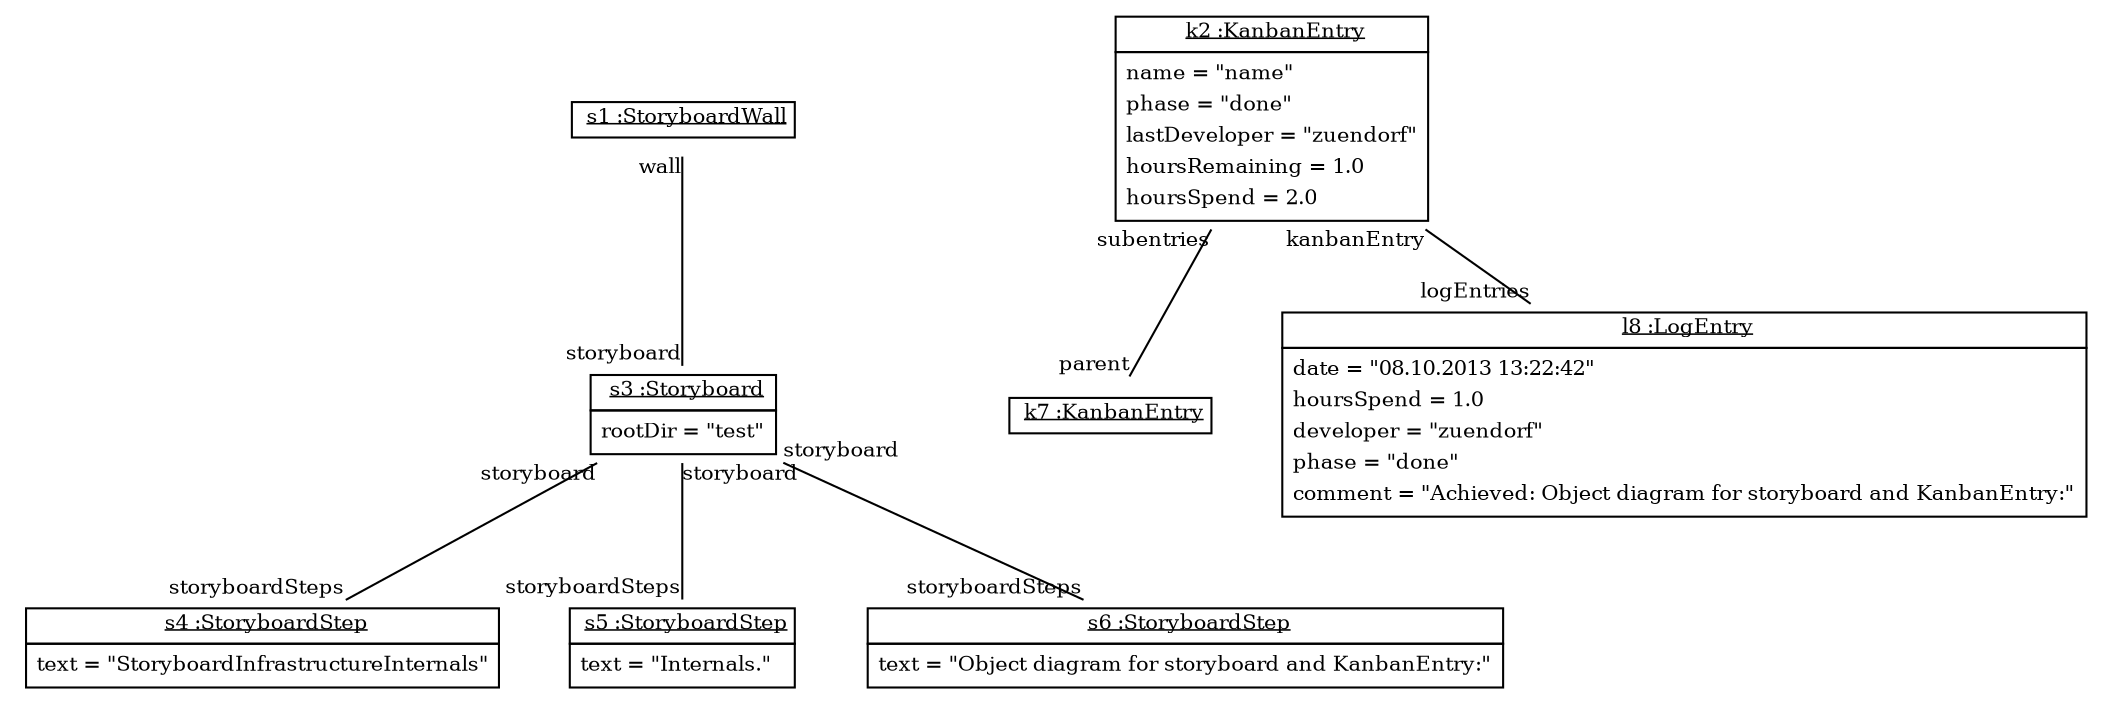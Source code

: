 graph ObjectDiagram {
   node [shape = none, fontsize = 10];
   edge [fontsize = 10];
   compound=true;

s1 [label=<<table border='0' cellborder='1' cellspacing='0'> <tr> <td href="../../SDMLib/src/org/sdmlib/storyboards/StoryboardWall.java"> <u>s1 :StoryboardWall</u></td></tr></table>>];
s3 [label=<<table border='0' cellborder='1' cellspacing='0'> <tr> <td href="../../SDMLib/src/org/sdmlib/storyboards/Storyboard.java"> <u>s3 :Storyboard</u></td></tr><tr><td><table border='0' cellborder='0' cellspacing='0'><tr><td align='left'>rootDir = "test"</td></tr></table></td></tr></table>>];
s4 [label=<<table border='0' cellborder='1' cellspacing='0'> <tr> <td href="../../SDMLib/src/org/sdmlib/storyboards/StoryboardStep.java"> <u>s4 :StoryboardStep</u></td></tr><tr><td><table border='0' cellborder='0' cellspacing='0'><tr><td align='left'>text = "StoryboardInfrastructureInternals"</td></tr></table></td></tr></table>>];
s5 [label=<<table border='0' cellborder='1' cellspacing='0'> <tr> <td href="../../SDMLib/src/org/sdmlib/storyboards/StoryboardStep.java"> <u>s5 :StoryboardStep</u></td></tr><tr><td><table border='0' cellborder='0' cellspacing='0'><tr><td align='left'>text = "Internals."</td></tr></table></td></tr></table>>];
s6 [label=<<table border='0' cellborder='1' cellspacing='0'> <tr> <td href="../../SDMLib/src/org/sdmlib/storyboards/StoryboardStep.java"> <u>s6 :StoryboardStep</u></td></tr><tr><td><table border='0' cellborder='0' cellspacing='0'><tr><td align='left'>text = "Object diagram for storyboard and KanbanEntry:"</td></tr></table></td></tr></table>>];
k2 [label=<<table border='0' cellborder='1' cellspacing='0'> <tr> <td href="../../SDMLib/src/org/sdmlib/storyboards/KanbanEntry.java"> <u>k2 :KanbanEntry</u></td></tr><tr><td><table border='0' cellborder='0' cellspacing='0'><tr><td align='left'>name = "name"</td></tr><tr><td align='left'>phase = "done"</td></tr><tr><td align='left'>lastDeveloper = "zuendorf"</td></tr><tr><td align='left'>hoursRemaining = 1.0</td></tr><tr><td align='left'>hoursSpend = 2.0</td></tr></table></td></tr></table>>];
k7 [label=<<table border='0' cellborder='1' cellspacing='0'> <tr> <td href="../../SDMLib/src/org/sdmlib/storyboards/KanbanEntry.java"> <u>k7 :KanbanEntry</u></td></tr></table>>];
l8 [label=<<table border='0' cellborder='1' cellspacing='0'> <tr> <td href="../../SDMLib/src/org/sdmlib/storyboards/LogEntry.java"> <u>l8 :LogEntry</u></td></tr><tr><td><table border='0' cellborder='0' cellspacing='0'><tr><td align='left'>date = "08.10.2013 13:22:42"</td></tr><tr><td align='left'>hoursSpend = 1.0</td></tr><tr><td align='left'>developer = "zuendorf"</td></tr><tr><td align='left'>phase = "done"</td></tr><tr><td align='left'>comment = "Achieved: Object diagram for storyboard and KanbanEntry:"</td></tr></table></td></tr></table>>];

s1 -- s3 [headlabel = "storyboard" taillabel = "wall"];
s3 -- s4 [headlabel = "storyboardSteps" taillabel = "storyboard"];
s3 -- s5 [headlabel = "storyboardSteps" taillabel = "storyboard"];
s3 -- s6 [headlabel = "storyboardSteps" taillabel = "storyboard"];
k2 -- k7 [headlabel = "parent" taillabel = "subentries"];
k2 -- l8 [headlabel = "logEntries" taillabel = "kanbanEntry"];
}
